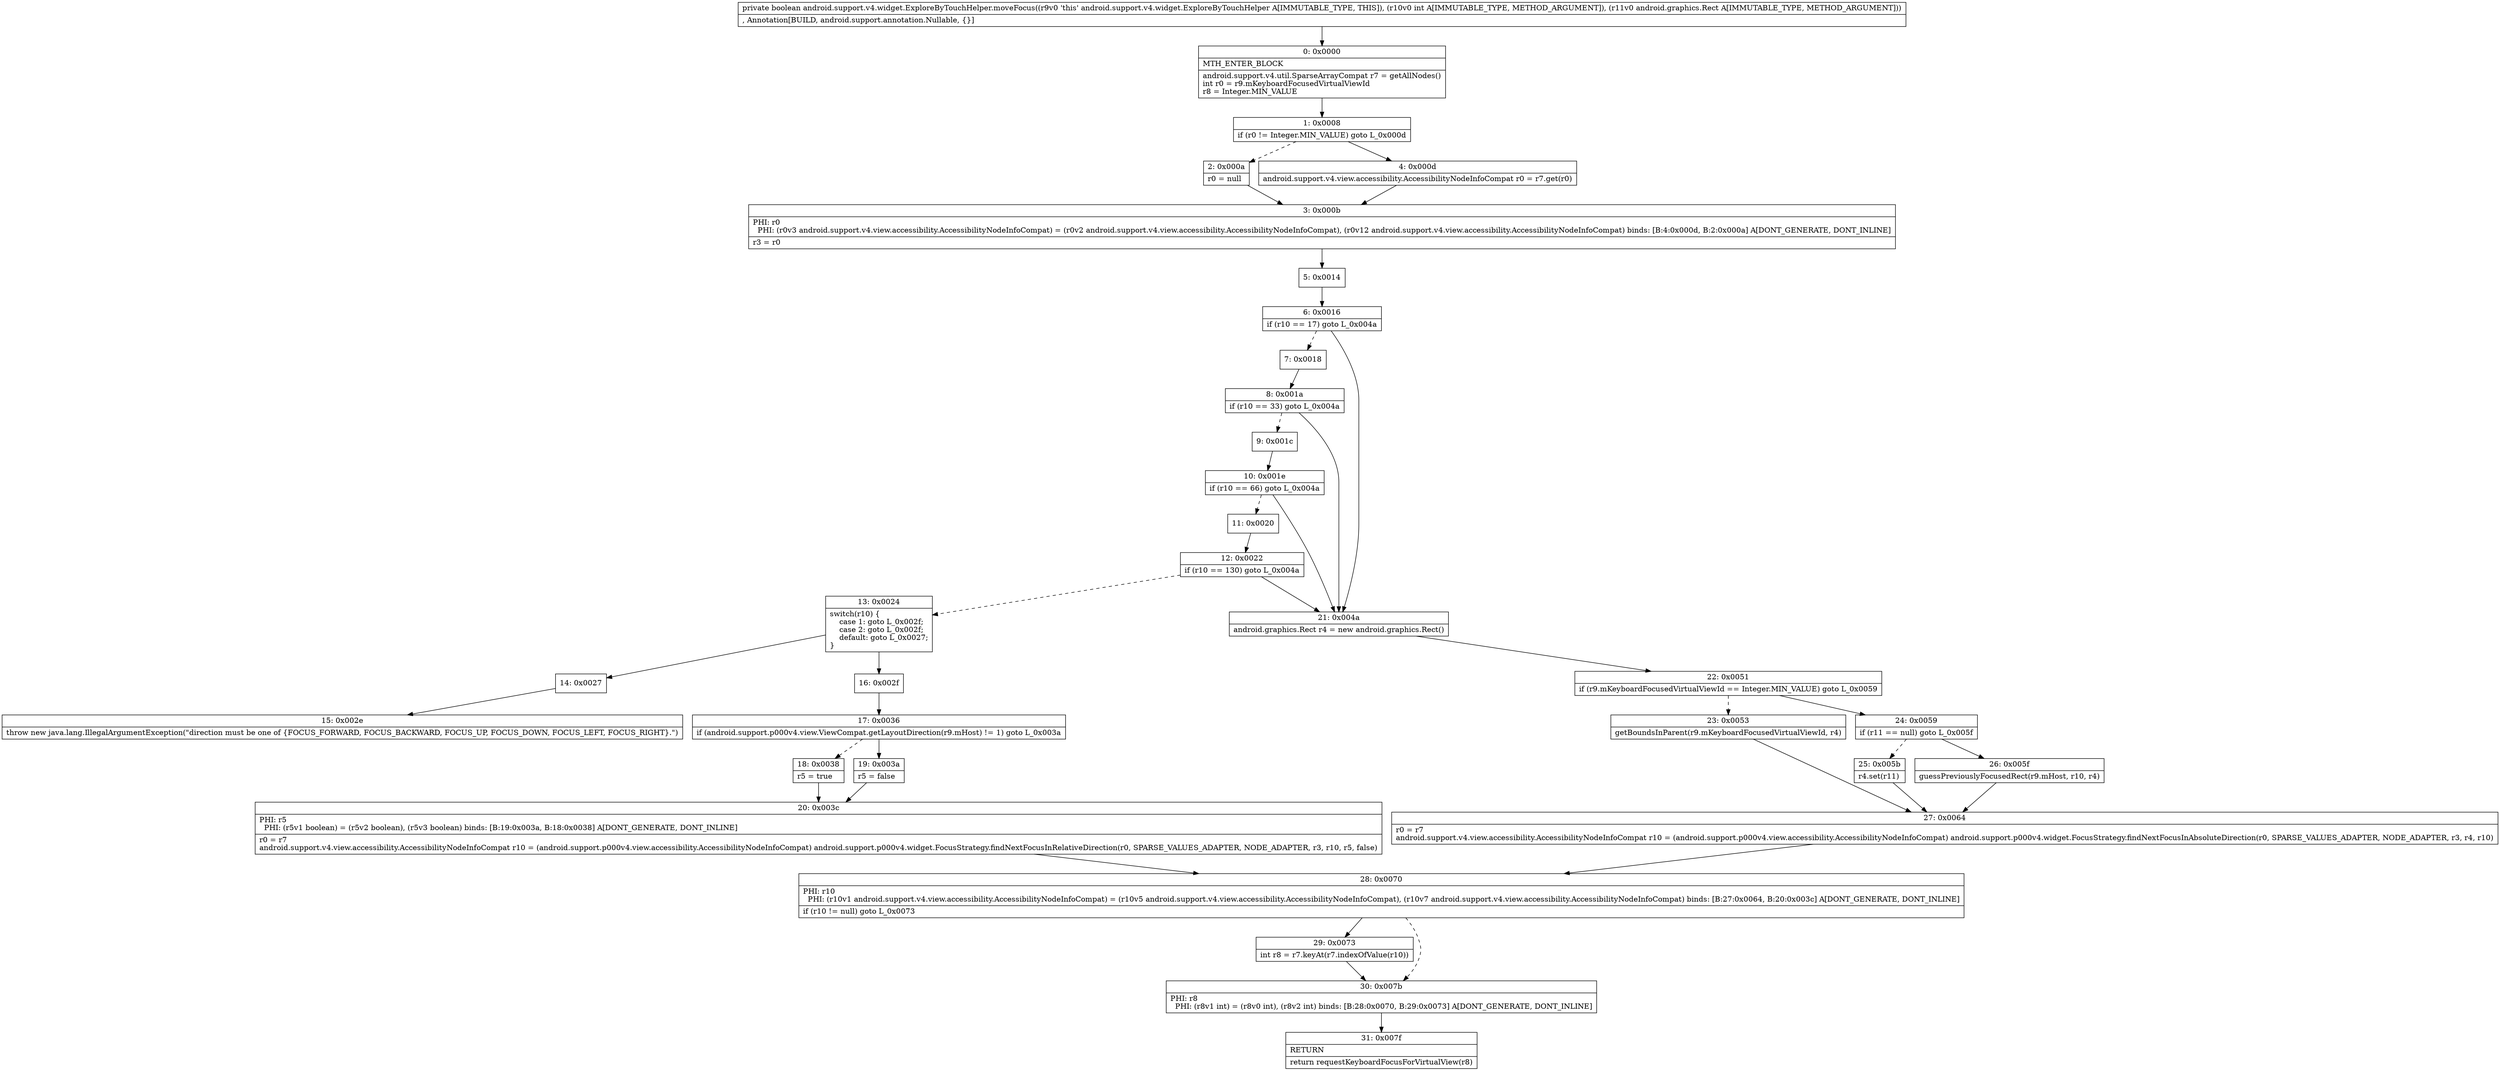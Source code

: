 digraph "CFG forandroid.support.v4.widget.ExploreByTouchHelper.moveFocus(ILandroid\/graphics\/Rect;)Z" {
Node_0 [shape=record,label="{0\:\ 0x0000|MTH_ENTER_BLOCK\l|android.support.v4.util.SparseArrayCompat r7 = getAllNodes()\lint r0 = r9.mKeyboardFocusedVirtualViewId\lr8 = Integer.MIN_VALUE\l}"];
Node_1 [shape=record,label="{1\:\ 0x0008|if (r0 != Integer.MIN_VALUE) goto L_0x000d\l}"];
Node_2 [shape=record,label="{2\:\ 0x000a|r0 = null\l}"];
Node_3 [shape=record,label="{3\:\ 0x000b|PHI: r0 \l  PHI: (r0v3 android.support.v4.view.accessibility.AccessibilityNodeInfoCompat) = (r0v2 android.support.v4.view.accessibility.AccessibilityNodeInfoCompat), (r0v12 android.support.v4.view.accessibility.AccessibilityNodeInfoCompat) binds: [B:4:0x000d, B:2:0x000a] A[DONT_GENERATE, DONT_INLINE]\l|r3 = r0\l}"];
Node_4 [shape=record,label="{4\:\ 0x000d|android.support.v4.view.accessibility.AccessibilityNodeInfoCompat r0 = r7.get(r0)\l}"];
Node_5 [shape=record,label="{5\:\ 0x0014}"];
Node_6 [shape=record,label="{6\:\ 0x0016|if (r10 == 17) goto L_0x004a\l}"];
Node_7 [shape=record,label="{7\:\ 0x0018}"];
Node_8 [shape=record,label="{8\:\ 0x001a|if (r10 == 33) goto L_0x004a\l}"];
Node_9 [shape=record,label="{9\:\ 0x001c}"];
Node_10 [shape=record,label="{10\:\ 0x001e|if (r10 == 66) goto L_0x004a\l}"];
Node_11 [shape=record,label="{11\:\ 0x0020}"];
Node_12 [shape=record,label="{12\:\ 0x0022|if (r10 == 130) goto L_0x004a\l}"];
Node_13 [shape=record,label="{13\:\ 0x0024|switch(r10) \{\l    case 1: goto L_0x002f;\l    case 2: goto L_0x002f;\l    default: goto L_0x0027;\l\}\l}"];
Node_14 [shape=record,label="{14\:\ 0x0027}"];
Node_15 [shape=record,label="{15\:\ 0x002e|throw new java.lang.IllegalArgumentException(\"direction must be one of \{FOCUS_FORWARD, FOCUS_BACKWARD, FOCUS_UP, FOCUS_DOWN, FOCUS_LEFT, FOCUS_RIGHT\}.\")\l}"];
Node_16 [shape=record,label="{16\:\ 0x002f}"];
Node_17 [shape=record,label="{17\:\ 0x0036|if (android.support.p000v4.view.ViewCompat.getLayoutDirection(r9.mHost) != 1) goto L_0x003a\l}"];
Node_18 [shape=record,label="{18\:\ 0x0038|r5 = true\l}"];
Node_19 [shape=record,label="{19\:\ 0x003a|r5 = false\l}"];
Node_20 [shape=record,label="{20\:\ 0x003c|PHI: r5 \l  PHI: (r5v1 boolean) = (r5v2 boolean), (r5v3 boolean) binds: [B:19:0x003a, B:18:0x0038] A[DONT_GENERATE, DONT_INLINE]\l|r0 = r7\landroid.support.v4.view.accessibility.AccessibilityNodeInfoCompat r10 = (android.support.p000v4.view.accessibility.AccessibilityNodeInfoCompat) android.support.p000v4.widget.FocusStrategy.findNextFocusInRelativeDirection(r0, SPARSE_VALUES_ADAPTER, NODE_ADAPTER, r3, r10, r5, false)\l}"];
Node_21 [shape=record,label="{21\:\ 0x004a|android.graphics.Rect r4 = new android.graphics.Rect()\l}"];
Node_22 [shape=record,label="{22\:\ 0x0051|if (r9.mKeyboardFocusedVirtualViewId == Integer.MIN_VALUE) goto L_0x0059\l}"];
Node_23 [shape=record,label="{23\:\ 0x0053|getBoundsInParent(r9.mKeyboardFocusedVirtualViewId, r4)\l}"];
Node_24 [shape=record,label="{24\:\ 0x0059|if (r11 == null) goto L_0x005f\l}"];
Node_25 [shape=record,label="{25\:\ 0x005b|r4.set(r11)\l}"];
Node_26 [shape=record,label="{26\:\ 0x005f|guessPreviouslyFocusedRect(r9.mHost, r10, r4)\l}"];
Node_27 [shape=record,label="{27\:\ 0x0064|r0 = r7\landroid.support.v4.view.accessibility.AccessibilityNodeInfoCompat r10 = (android.support.p000v4.view.accessibility.AccessibilityNodeInfoCompat) android.support.p000v4.widget.FocusStrategy.findNextFocusInAbsoluteDirection(r0, SPARSE_VALUES_ADAPTER, NODE_ADAPTER, r3, r4, r10)\l}"];
Node_28 [shape=record,label="{28\:\ 0x0070|PHI: r10 \l  PHI: (r10v1 android.support.v4.view.accessibility.AccessibilityNodeInfoCompat) = (r10v5 android.support.v4.view.accessibility.AccessibilityNodeInfoCompat), (r10v7 android.support.v4.view.accessibility.AccessibilityNodeInfoCompat) binds: [B:27:0x0064, B:20:0x003c] A[DONT_GENERATE, DONT_INLINE]\l|if (r10 != null) goto L_0x0073\l}"];
Node_29 [shape=record,label="{29\:\ 0x0073|int r8 = r7.keyAt(r7.indexOfValue(r10))\l}"];
Node_30 [shape=record,label="{30\:\ 0x007b|PHI: r8 \l  PHI: (r8v1 int) = (r8v0 int), (r8v2 int) binds: [B:28:0x0070, B:29:0x0073] A[DONT_GENERATE, DONT_INLINE]\l}"];
Node_31 [shape=record,label="{31\:\ 0x007f|RETURN\l|return requestKeyboardFocusForVirtualView(r8)\l}"];
MethodNode[shape=record,label="{private boolean android.support.v4.widget.ExploreByTouchHelper.moveFocus((r9v0 'this' android.support.v4.widget.ExploreByTouchHelper A[IMMUTABLE_TYPE, THIS]), (r10v0 int A[IMMUTABLE_TYPE, METHOD_ARGUMENT]), (r11v0 android.graphics.Rect A[IMMUTABLE_TYPE, METHOD_ARGUMENT]))  | , Annotation[BUILD, android.support.annotation.Nullable, \{\}]\l}"];
MethodNode -> Node_0;
Node_0 -> Node_1;
Node_1 -> Node_2[style=dashed];
Node_1 -> Node_4;
Node_2 -> Node_3;
Node_3 -> Node_5;
Node_4 -> Node_3;
Node_5 -> Node_6;
Node_6 -> Node_7[style=dashed];
Node_6 -> Node_21;
Node_7 -> Node_8;
Node_8 -> Node_9[style=dashed];
Node_8 -> Node_21;
Node_9 -> Node_10;
Node_10 -> Node_11[style=dashed];
Node_10 -> Node_21;
Node_11 -> Node_12;
Node_12 -> Node_13[style=dashed];
Node_12 -> Node_21;
Node_13 -> Node_14;
Node_13 -> Node_16;
Node_14 -> Node_15;
Node_16 -> Node_17;
Node_17 -> Node_18[style=dashed];
Node_17 -> Node_19;
Node_18 -> Node_20;
Node_19 -> Node_20;
Node_20 -> Node_28;
Node_21 -> Node_22;
Node_22 -> Node_23[style=dashed];
Node_22 -> Node_24;
Node_23 -> Node_27;
Node_24 -> Node_25[style=dashed];
Node_24 -> Node_26;
Node_25 -> Node_27;
Node_26 -> Node_27;
Node_27 -> Node_28;
Node_28 -> Node_29;
Node_28 -> Node_30[style=dashed];
Node_29 -> Node_30;
Node_30 -> Node_31;
}

